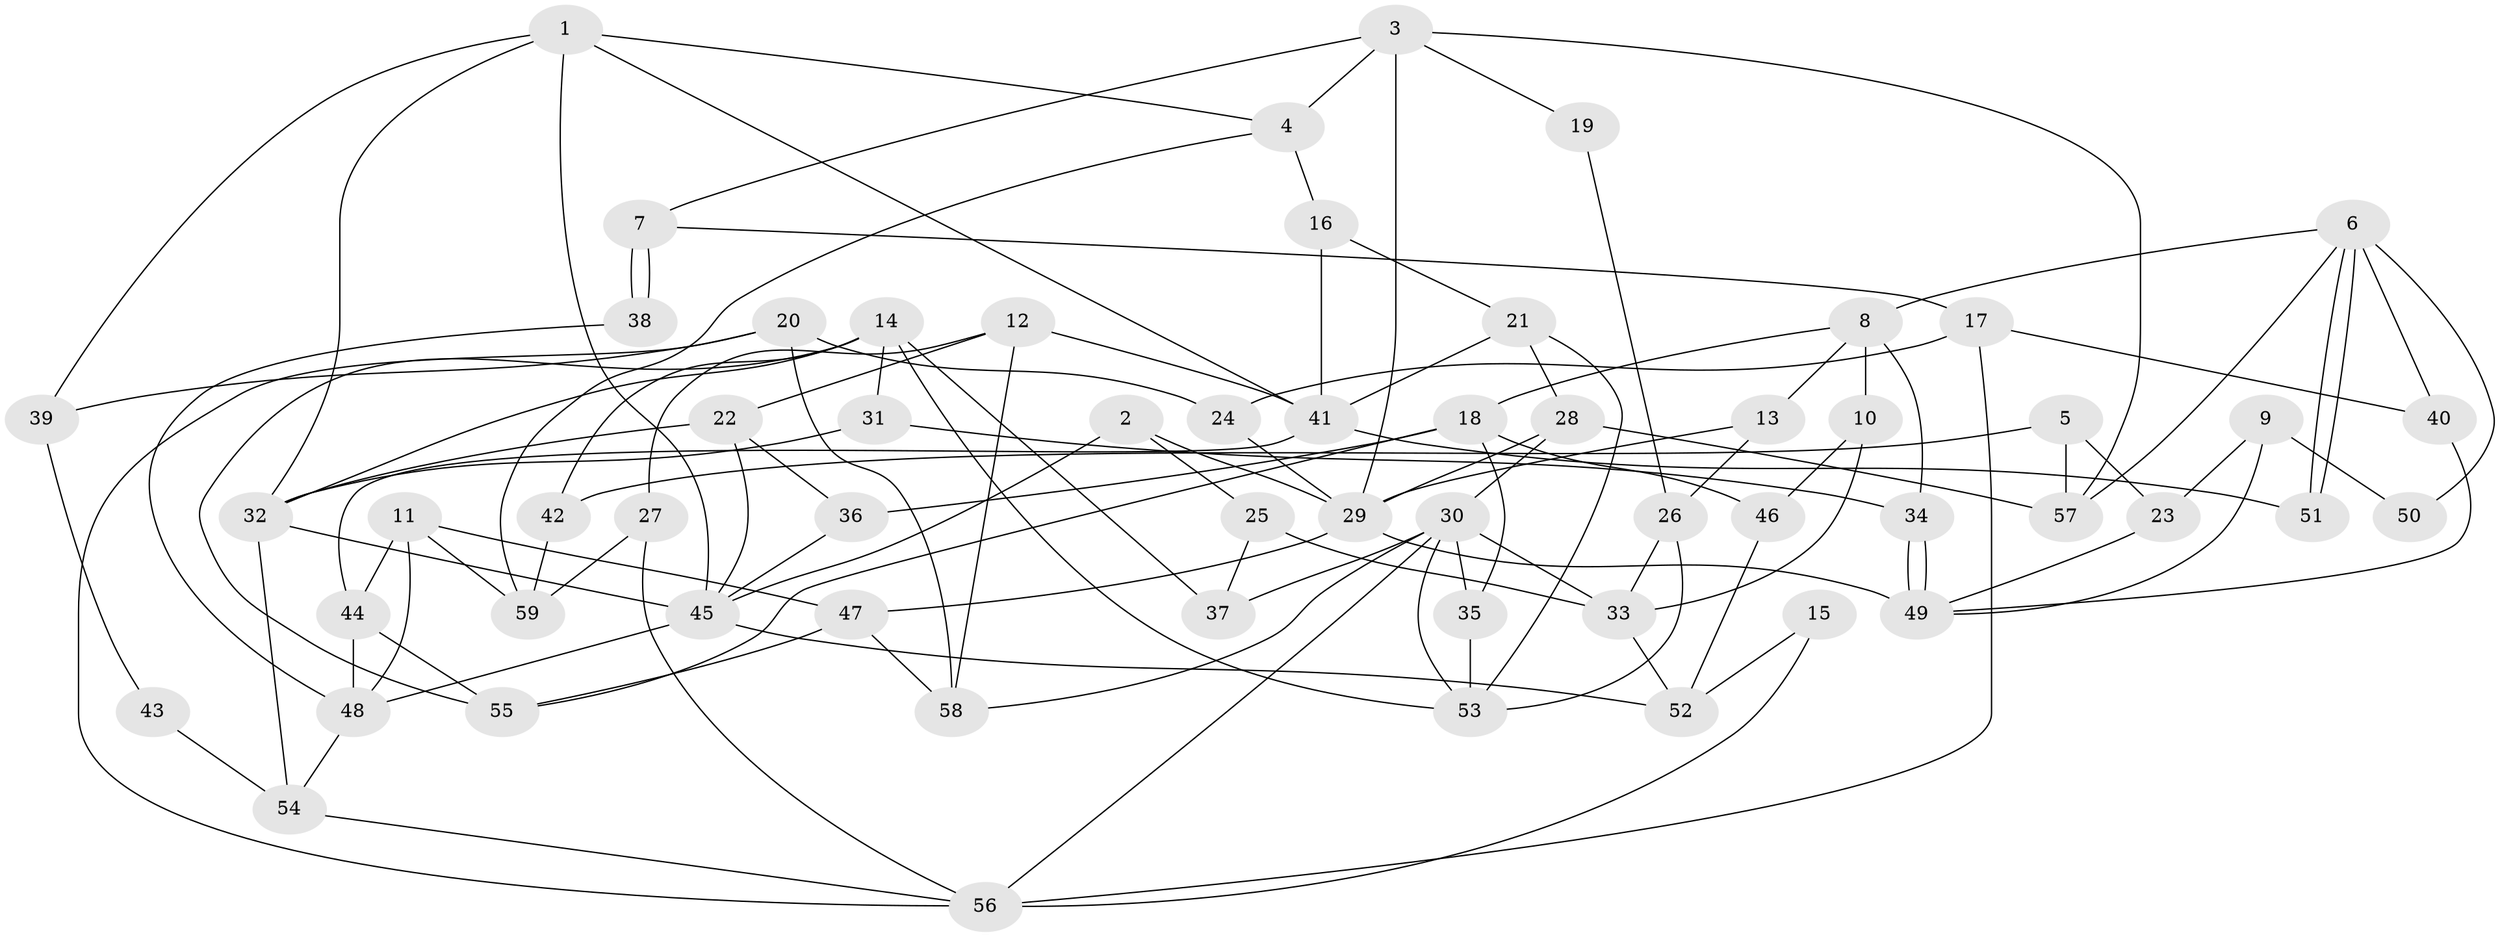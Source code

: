 // Generated by graph-tools (version 1.1) at 2025/15/03/09/25 04:15:00]
// undirected, 59 vertices, 118 edges
graph export_dot {
graph [start="1"]
  node [color=gray90,style=filled];
  1;
  2;
  3;
  4;
  5;
  6;
  7;
  8;
  9;
  10;
  11;
  12;
  13;
  14;
  15;
  16;
  17;
  18;
  19;
  20;
  21;
  22;
  23;
  24;
  25;
  26;
  27;
  28;
  29;
  30;
  31;
  32;
  33;
  34;
  35;
  36;
  37;
  38;
  39;
  40;
  41;
  42;
  43;
  44;
  45;
  46;
  47;
  48;
  49;
  50;
  51;
  52;
  53;
  54;
  55;
  56;
  57;
  58;
  59;
  1 -- 45;
  1 -- 41;
  1 -- 4;
  1 -- 32;
  1 -- 39;
  2 -- 45;
  2 -- 29;
  2 -- 25;
  3 -- 57;
  3 -- 29;
  3 -- 4;
  3 -- 7;
  3 -- 19;
  4 -- 16;
  4 -- 59;
  5 -- 42;
  5 -- 57;
  5 -- 23;
  6 -- 51;
  6 -- 51;
  6 -- 8;
  6 -- 40;
  6 -- 50;
  6 -- 57;
  7 -- 38;
  7 -- 38;
  7 -- 17;
  8 -- 18;
  8 -- 34;
  8 -- 10;
  8 -- 13;
  9 -- 49;
  9 -- 23;
  9 -- 50;
  10 -- 46;
  10 -- 33;
  11 -- 48;
  11 -- 47;
  11 -- 44;
  11 -- 59;
  12 -- 27;
  12 -- 58;
  12 -- 22;
  12 -- 41;
  13 -- 26;
  13 -- 29;
  14 -- 37;
  14 -- 53;
  14 -- 31;
  14 -- 32;
  14 -- 42;
  14 -- 55;
  15 -- 56;
  15 -- 52;
  16 -- 41;
  16 -- 21;
  17 -- 40;
  17 -- 24;
  17 -- 56;
  18 -- 55;
  18 -- 36;
  18 -- 35;
  18 -- 46;
  19 -- 26;
  20 -- 56;
  20 -- 58;
  20 -- 24;
  20 -- 39;
  21 -- 28;
  21 -- 41;
  21 -- 53;
  22 -- 32;
  22 -- 36;
  22 -- 45;
  23 -- 49;
  24 -- 29;
  25 -- 33;
  25 -- 37;
  26 -- 53;
  26 -- 33;
  27 -- 56;
  27 -- 59;
  28 -- 29;
  28 -- 30;
  28 -- 57;
  29 -- 47;
  29 -- 49;
  30 -- 53;
  30 -- 56;
  30 -- 33;
  30 -- 35;
  30 -- 37;
  30 -- 58;
  31 -- 32;
  31 -- 34;
  32 -- 45;
  32 -- 54;
  33 -- 52;
  34 -- 49;
  34 -- 49;
  35 -- 53;
  36 -- 45;
  38 -- 48;
  39 -- 43;
  40 -- 49;
  41 -- 44;
  41 -- 51;
  42 -- 59;
  43 -- 54;
  44 -- 48;
  44 -- 55;
  45 -- 48;
  45 -- 52;
  46 -- 52;
  47 -- 55;
  47 -- 58;
  48 -- 54;
  54 -- 56;
}
